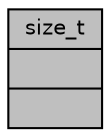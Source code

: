 digraph "size_t"
{
 // INTERACTIVE_SVG=YES
  bgcolor="transparent";
  edge [fontname="Helvetica",fontsize="10",labelfontname="Helvetica",labelfontsize="10"];
  node [fontname="Helvetica",fontsize="10",shape=record];
  Node1 [label="{size_t\n||}",height=0.2,width=0.4,color="black", fillcolor="grey75", style="filled" fontcolor="black"];
}
